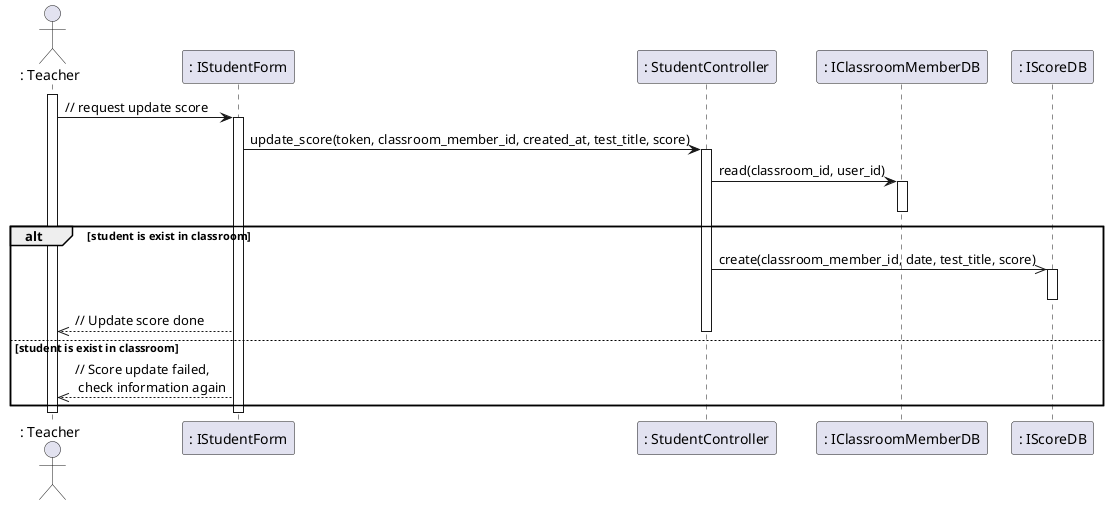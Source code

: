 @startuml updateScore

actor ": Teacher"

activate ": Teacher"

": Teacher" -> ": IStudentForm": // request update score
activate ": IStudentForm"
": IStudentForm" -> ": StudentController": update_score(token, classroom_member_id, created_at, test_title, score)
activate ": StudentController"
": StudentController" -> ": IClassroomMemberDB": read(classroom_id, user_id)
activate ": IClassroomMemberDB"
deactivate ": IClassroomMemberDB"
alt student is exist in classroom
    ": StudentController" ->> ": IScoreDB": create(classroom_member_id, date, test_title, score)
    activate ": IScoreDB"
    deactivate ": IScoreDB"
    ": IStudentForm" -->> ": Teacher": // Update score done
else student is exist in classroom
    deactivate ": StudentController"
    ": IStudentForm" -->> ": Teacher": // Score update failed,\n check information again
end

deactivate ": Teacher"
deactivate ": IStudentForm"


@enduml